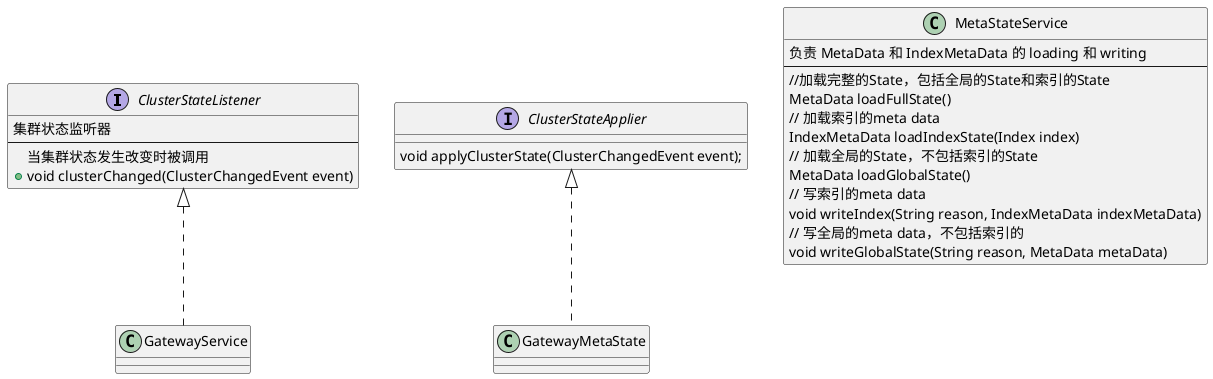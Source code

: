 @startuml

interface ClusterStateListener{
    集群状态监听器
    --
    当集群状态发生改变时被调用
    + void clusterChanged(ClusterChangedEvent event)
}

class GatewayService implements ClusterStateListener{

}

interface ClusterStateApplier {
    void applyClusterState(ClusterChangedEvent event);
}

class GatewayMetaState implements ClusterStateApplier{
}

class MetaStateService{
    负责 MetaData 和 IndexMetaData 的 loading 和 writing
    --
    //加载完整的State，包括全局的State和索引的State
    MetaData loadFullState()
    // 加载索引的meta data
    IndexMetaData loadIndexState(Index index)
    // 加载全局的State，不包括索引的State
    MetaData loadGlobalState()
    // 写索引的meta data
    void writeIndex(String reason, IndexMetaData indexMetaData)
    // 写全局的meta data，不包括索引的
    void writeGlobalState(String reason, MetaData metaData)
}

@enduml
